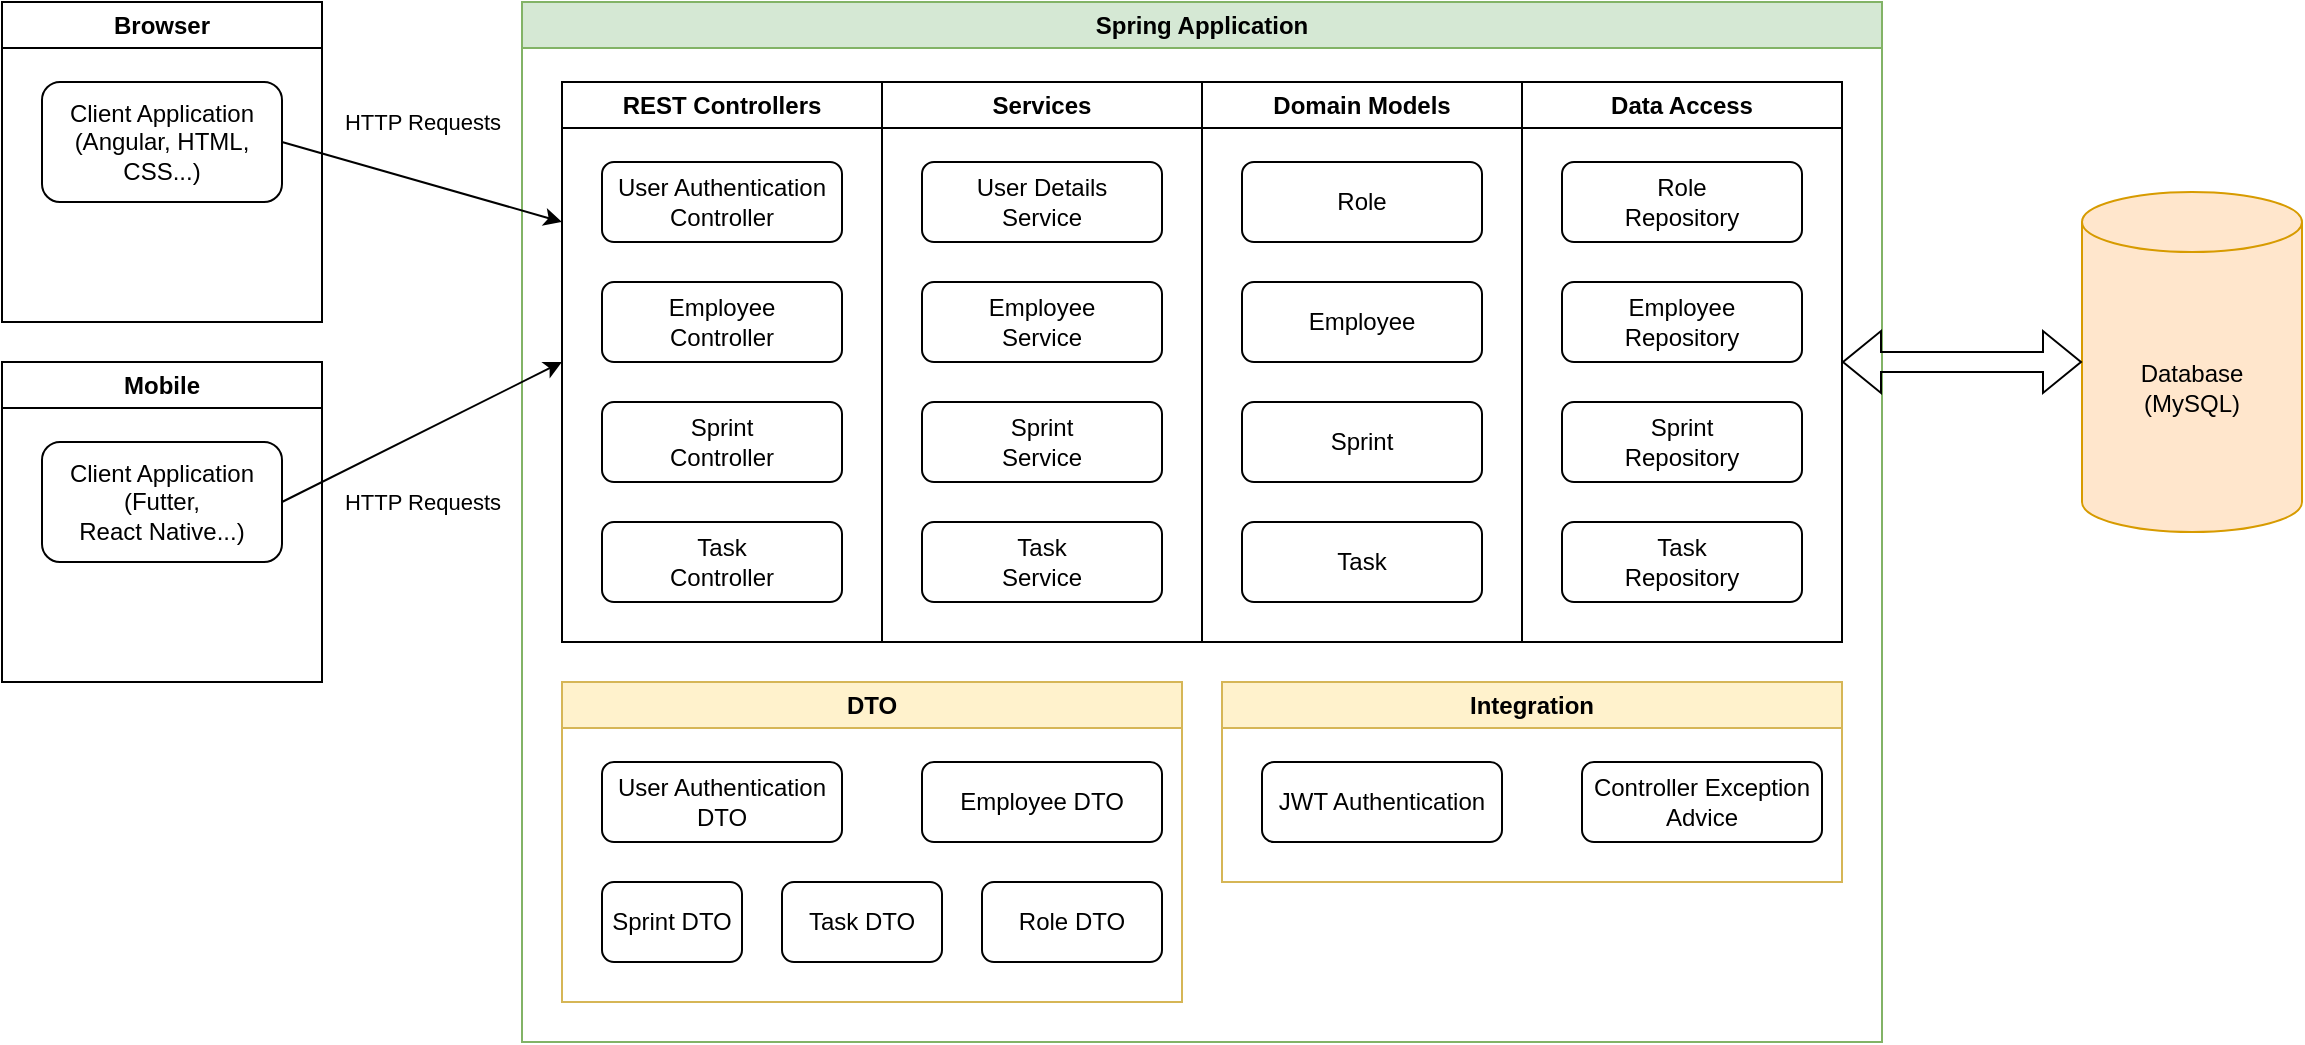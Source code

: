 <mxfile version="24.2.7" type="device">
  <diagram name="Page-1" id="e7e014a7-5840-1c2e-5031-d8a46d1fe8dd">
    <mxGraphModel dx="1434" dy="795" grid="1" gridSize="10" guides="1" tooltips="1" connect="1" arrows="1" fold="1" page="1" pageScale="1" pageWidth="1169" pageHeight="826" background="none" math="0" shadow="0">
      <root>
        <mxCell id="0" />
        <mxCell id="1" parent="0" />
        <mxCell id="HfVkwMCQKq5Lk4RBqd3m-41" value="Browser" style="swimlane;whiteSpace=wrap;html=1;" parent="1" vertex="1">
          <mxGeometry x="40" y="40" width="160" height="160" as="geometry" />
        </mxCell>
        <mxCell id="HfVkwMCQKq5Lk4RBqd3m-42" value="Client Application&lt;div&gt;(Angular, HTML, CSS...)&lt;/div&gt;" style="rounded=1;whiteSpace=wrap;html=1;" parent="HfVkwMCQKq5Lk4RBqd3m-41" vertex="1">
          <mxGeometry x="20" y="40" width="120" height="60" as="geometry" />
        </mxCell>
        <mxCell id="YkkFZ1ScjA_BKmvN7hJY-1" value="REST Controllers" style="swimlane;whiteSpace=wrap;html=1;" parent="1" vertex="1">
          <mxGeometry x="320" y="80" width="160" height="280" as="geometry" />
        </mxCell>
        <mxCell id="YkkFZ1ScjA_BKmvN7hJY-2" value="User Authentication&lt;div&gt;Controller&lt;/div&gt;" style="rounded=1;whiteSpace=wrap;html=1;" parent="YkkFZ1ScjA_BKmvN7hJY-1" vertex="1">
          <mxGeometry x="20" y="40" width="120" height="40" as="geometry" />
        </mxCell>
        <mxCell id="YkkFZ1ScjA_BKmvN7hJY-3" value="Employee&lt;div&gt;Controller&lt;/div&gt;" style="rounded=1;whiteSpace=wrap;html=1;" parent="YkkFZ1ScjA_BKmvN7hJY-1" vertex="1">
          <mxGeometry x="20" y="100" width="120" height="40" as="geometry" />
        </mxCell>
        <mxCell id="YkkFZ1ScjA_BKmvN7hJY-4" value="Sprint&lt;div&gt;Controller&lt;/div&gt;" style="rounded=1;whiteSpace=wrap;html=1;" parent="YkkFZ1ScjA_BKmvN7hJY-1" vertex="1">
          <mxGeometry x="20" y="160" width="120" height="40" as="geometry" />
        </mxCell>
        <mxCell id="YkkFZ1ScjA_BKmvN7hJY-5" value="Task&lt;div&gt;Controller&lt;/div&gt;" style="rounded=1;whiteSpace=wrap;html=1;" parent="YkkFZ1ScjA_BKmvN7hJY-1" vertex="1">
          <mxGeometry x="20" y="220" width="120" height="40" as="geometry" />
        </mxCell>
        <mxCell id="YkkFZ1ScjA_BKmvN7hJY-6" value="Services" style="swimlane;whiteSpace=wrap;html=1;" parent="1" vertex="1">
          <mxGeometry x="480" y="80" width="160" height="280" as="geometry" />
        </mxCell>
        <mxCell id="YkkFZ1ScjA_BKmvN7hJY-7" value="User Details&lt;div&gt;Service&lt;/div&gt;" style="rounded=1;whiteSpace=wrap;html=1;" parent="YkkFZ1ScjA_BKmvN7hJY-6" vertex="1">
          <mxGeometry x="20" y="40" width="120" height="40" as="geometry" />
        </mxCell>
        <mxCell id="YkkFZ1ScjA_BKmvN7hJY-8" value="Employee&lt;div&gt;Service&lt;/div&gt;" style="rounded=1;whiteSpace=wrap;html=1;" parent="YkkFZ1ScjA_BKmvN7hJY-6" vertex="1">
          <mxGeometry x="20" y="100" width="120" height="40" as="geometry" />
        </mxCell>
        <mxCell id="YkkFZ1ScjA_BKmvN7hJY-9" value="Sprint&lt;div&gt;Service&lt;/div&gt;" style="rounded=1;whiteSpace=wrap;html=1;" parent="YkkFZ1ScjA_BKmvN7hJY-6" vertex="1">
          <mxGeometry x="20" y="160" width="120" height="40" as="geometry" />
        </mxCell>
        <mxCell id="YkkFZ1ScjA_BKmvN7hJY-10" value="Task&lt;div&gt;Service&lt;/div&gt;" style="rounded=1;whiteSpace=wrap;html=1;" parent="YkkFZ1ScjA_BKmvN7hJY-6" vertex="1">
          <mxGeometry x="20" y="220" width="120" height="40" as="geometry" />
        </mxCell>
        <mxCell id="YkkFZ1ScjA_BKmvN7hJY-11" value="Domain Models" style="swimlane;whiteSpace=wrap;html=1;" parent="1" vertex="1">
          <mxGeometry x="640" y="80" width="160" height="280" as="geometry" />
        </mxCell>
        <mxCell id="YkkFZ1ScjA_BKmvN7hJY-12" value="Role" style="rounded=1;whiteSpace=wrap;html=1;" parent="YkkFZ1ScjA_BKmvN7hJY-11" vertex="1">
          <mxGeometry x="20" y="40" width="120" height="40" as="geometry" />
        </mxCell>
        <mxCell id="YkkFZ1ScjA_BKmvN7hJY-13" value="Employee" style="rounded=1;whiteSpace=wrap;html=1;" parent="YkkFZ1ScjA_BKmvN7hJY-11" vertex="1">
          <mxGeometry x="20" y="100" width="120" height="40" as="geometry" />
        </mxCell>
        <mxCell id="YkkFZ1ScjA_BKmvN7hJY-14" value="Sprint" style="rounded=1;whiteSpace=wrap;html=1;" parent="YkkFZ1ScjA_BKmvN7hJY-11" vertex="1">
          <mxGeometry x="20" y="160" width="120" height="40" as="geometry" />
        </mxCell>
        <mxCell id="YkkFZ1ScjA_BKmvN7hJY-15" value="Task" style="rounded=1;whiteSpace=wrap;html=1;" parent="YkkFZ1ScjA_BKmvN7hJY-11" vertex="1">
          <mxGeometry x="20" y="220" width="120" height="40" as="geometry" />
        </mxCell>
        <mxCell id="YkkFZ1ScjA_BKmvN7hJY-17" value="Data Access" style="swimlane;whiteSpace=wrap;html=1;" parent="1" vertex="1">
          <mxGeometry x="800" y="80" width="160" height="280" as="geometry" />
        </mxCell>
        <mxCell id="YkkFZ1ScjA_BKmvN7hJY-18" value="Role&lt;div&gt;Repository&lt;/div&gt;" style="rounded=1;whiteSpace=wrap;html=1;" parent="YkkFZ1ScjA_BKmvN7hJY-17" vertex="1">
          <mxGeometry x="20" y="40" width="120" height="40" as="geometry" />
        </mxCell>
        <mxCell id="YkkFZ1ScjA_BKmvN7hJY-19" value="Employee&lt;div&gt;Repository&lt;/div&gt;" style="rounded=1;whiteSpace=wrap;html=1;" parent="YkkFZ1ScjA_BKmvN7hJY-17" vertex="1">
          <mxGeometry x="20" y="100" width="120" height="40" as="geometry" />
        </mxCell>
        <mxCell id="YkkFZ1ScjA_BKmvN7hJY-20" value="Sprint&lt;div&gt;Repository&lt;/div&gt;" style="rounded=1;whiteSpace=wrap;html=1;" parent="YkkFZ1ScjA_BKmvN7hJY-17" vertex="1">
          <mxGeometry x="20" y="160" width="120" height="40" as="geometry" />
        </mxCell>
        <mxCell id="YkkFZ1ScjA_BKmvN7hJY-21" value="Task&lt;div&gt;Repository&lt;/div&gt;" style="rounded=1;whiteSpace=wrap;html=1;" parent="YkkFZ1ScjA_BKmvN7hJY-17" vertex="1">
          <mxGeometry x="20" y="220" width="120" height="40" as="geometry" />
        </mxCell>
        <mxCell id="YkkFZ1ScjA_BKmvN7hJY-23" value="Database&lt;div&gt;(MySQL)&lt;/div&gt;" style="shape=cylinder3;whiteSpace=wrap;html=1;boundedLbl=1;backgroundOutline=1;size=15;fillColor=#ffe6cc;strokeColor=#d79b00;" parent="1" vertex="1">
          <mxGeometry x="1080" y="135" width="110" height="170" as="geometry" />
        </mxCell>
        <mxCell id="YkkFZ1ScjA_BKmvN7hJY-25" value="Spring Application" style="swimlane;whiteSpace=wrap;html=1;fillColor=#d5e8d4;strokeColor=#82b366;" parent="1" vertex="1">
          <mxGeometry x="300" y="40" width="680" height="520" as="geometry" />
        </mxCell>
        <mxCell id="uUgGPAuZvKOpsxRCqti3-2" value="DTO" style="swimlane;whiteSpace=wrap;html=1;fillColor=#fff2cc;strokeColor=#d6b656;" vertex="1" parent="YkkFZ1ScjA_BKmvN7hJY-25">
          <mxGeometry x="20" y="340" width="310" height="160" as="geometry" />
        </mxCell>
        <mxCell id="uUgGPAuZvKOpsxRCqti3-3" value="User Authentication&lt;div&gt;DTO&lt;/div&gt;" style="rounded=1;whiteSpace=wrap;html=1;" vertex="1" parent="uUgGPAuZvKOpsxRCqti3-2">
          <mxGeometry x="20" y="40" width="120" height="40" as="geometry" />
        </mxCell>
        <mxCell id="uUgGPAuZvKOpsxRCqti3-4" value="Role&amp;nbsp;&lt;span style=&quot;background-color: initial;&quot;&gt;DTO&lt;/span&gt;" style="rounded=1;whiteSpace=wrap;html=1;" vertex="1" parent="uUgGPAuZvKOpsxRCqti3-2">
          <mxGeometry x="210" y="100" width="90" height="40" as="geometry" />
        </mxCell>
        <mxCell id="uUgGPAuZvKOpsxRCqti3-5" value="Employee DTO" style="rounded=1;whiteSpace=wrap;html=1;" vertex="1" parent="uUgGPAuZvKOpsxRCqti3-2">
          <mxGeometry x="180" y="40" width="120" height="40" as="geometry" />
        </mxCell>
        <mxCell id="uUgGPAuZvKOpsxRCqti3-6" value="Sprint DTO" style="rounded=1;whiteSpace=wrap;html=1;" vertex="1" parent="uUgGPAuZvKOpsxRCqti3-2">
          <mxGeometry x="20" y="100" width="70" height="40" as="geometry" />
        </mxCell>
        <mxCell id="uUgGPAuZvKOpsxRCqti3-7" value="Task DTO" style="rounded=1;whiteSpace=wrap;html=1;" vertex="1" parent="uUgGPAuZvKOpsxRCqti3-2">
          <mxGeometry x="110" y="100" width="80" height="40" as="geometry" />
        </mxCell>
        <mxCell id="uUgGPAuZvKOpsxRCqti3-8" value="Integration" style="swimlane;whiteSpace=wrap;html=1;fillColor=#fff2cc;strokeColor=#d6b656;" vertex="1" parent="YkkFZ1ScjA_BKmvN7hJY-25">
          <mxGeometry x="350" y="340" width="310" height="100" as="geometry" />
        </mxCell>
        <mxCell id="uUgGPAuZvKOpsxRCqti3-9" value="JWT Authentication" style="rounded=1;whiteSpace=wrap;html=1;" vertex="1" parent="uUgGPAuZvKOpsxRCqti3-8">
          <mxGeometry x="20" y="40" width="120" height="40" as="geometry" />
        </mxCell>
        <mxCell id="uUgGPAuZvKOpsxRCqti3-10" value="Controller Exception&lt;div&gt;Advice&lt;/div&gt;" style="rounded=1;whiteSpace=wrap;html=1;" vertex="1" parent="uUgGPAuZvKOpsxRCqti3-8">
          <mxGeometry x="180" y="40" width="120" height="40" as="geometry" />
        </mxCell>
        <mxCell id="YkkFZ1ScjA_BKmvN7hJY-27" value="" style="shape=flexArrow;endArrow=classic;startArrow=classic;html=1;rounded=0;exitX=1;exitY=0.5;exitDx=0;exitDy=0;entryX=0;entryY=0.5;entryDx=0;entryDy=0;entryPerimeter=0;" parent="1" source="YkkFZ1ScjA_BKmvN7hJY-17" target="YkkFZ1ScjA_BKmvN7hJY-23" edge="1">
          <mxGeometry width="100" height="100" relative="1" as="geometry">
            <mxPoint x="1030" y="470" as="sourcePoint" />
            <mxPoint x="1130" y="370" as="targetPoint" />
          </mxGeometry>
        </mxCell>
        <mxCell id="YkkFZ1ScjA_BKmvN7hJY-28" value="HTTP Requests" style="endArrow=classic;html=1;rounded=0;exitX=1;exitY=0.5;exitDx=0;exitDy=0;entryX=0;entryY=0.25;entryDx=0;entryDy=0;" parent="1" source="HfVkwMCQKq5Lk4RBqd3m-42" target="YkkFZ1ScjA_BKmvN7hJY-1" edge="1">
          <mxGeometry x="-0.113" y="29" width="50" height="50" relative="1" as="geometry">
            <mxPoint x="460" y="260" as="sourcePoint" />
            <mxPoint x="510" y="210" as="targetPoint" />
            <mxPoint as="offset" />
          </mxGeometry>
        </mxCell>
        <mxCell id="YkkFZ1ScjA_BKmvN7hJY-29" value="Mobile" style="swimlane;whiteSpace=wrap;html=1;" parent="1" vertex="1">
          <mxGeometry x="40" y="220" width="160" height="160" as="geometry" />
        </mxCell>
        <mxCell id="YkkFZ1ScjA_BKmvN7hJY-30" value="Client Application&lt;div&gt;(Futter,&lt;/div&gt;&lt;div&gt;React Native...)&lt;/div&gt;" style="rounded=1;whiteSpace=wrap;html=1;" parent="YkkFZ1ScjA_BKmvN7hJY-29" vertex="1">
          <mxGeometry x="20" y="40" width="120" height="60" as="geometry" />
        </mxCell>
        <mxCell id="YkkFZ1ScjA_BKmvN7hJY-31" value="HTTP Requests" style="endArrow=classic;html=1;rounded=0;exitX=1;exitY=0.5;exitDx=0;exitDy=0;entryX=0;entryY=0.5;entryDx=0;entryDy=0;" parent="1" source="YkkFZ1ScjA_BKmvN7hJY-30" target="YkkFZ1ScjA_BKmvN7hJY-1" edge="1">
          <mxGeometry x="-0.2" y="-31" width="50" height="50" relative="1" as="geometry">
            <mxPoint x="190" y="160" as="sourcePoint" />
            <mxPoint x="330" y="265" as="targetPoint" />
            <mxPoint as="offset" />
          </mxGeometry>
        </mxCell>
      </root>
    </mxGraphModel>
  </diagram>
</mxfile>
